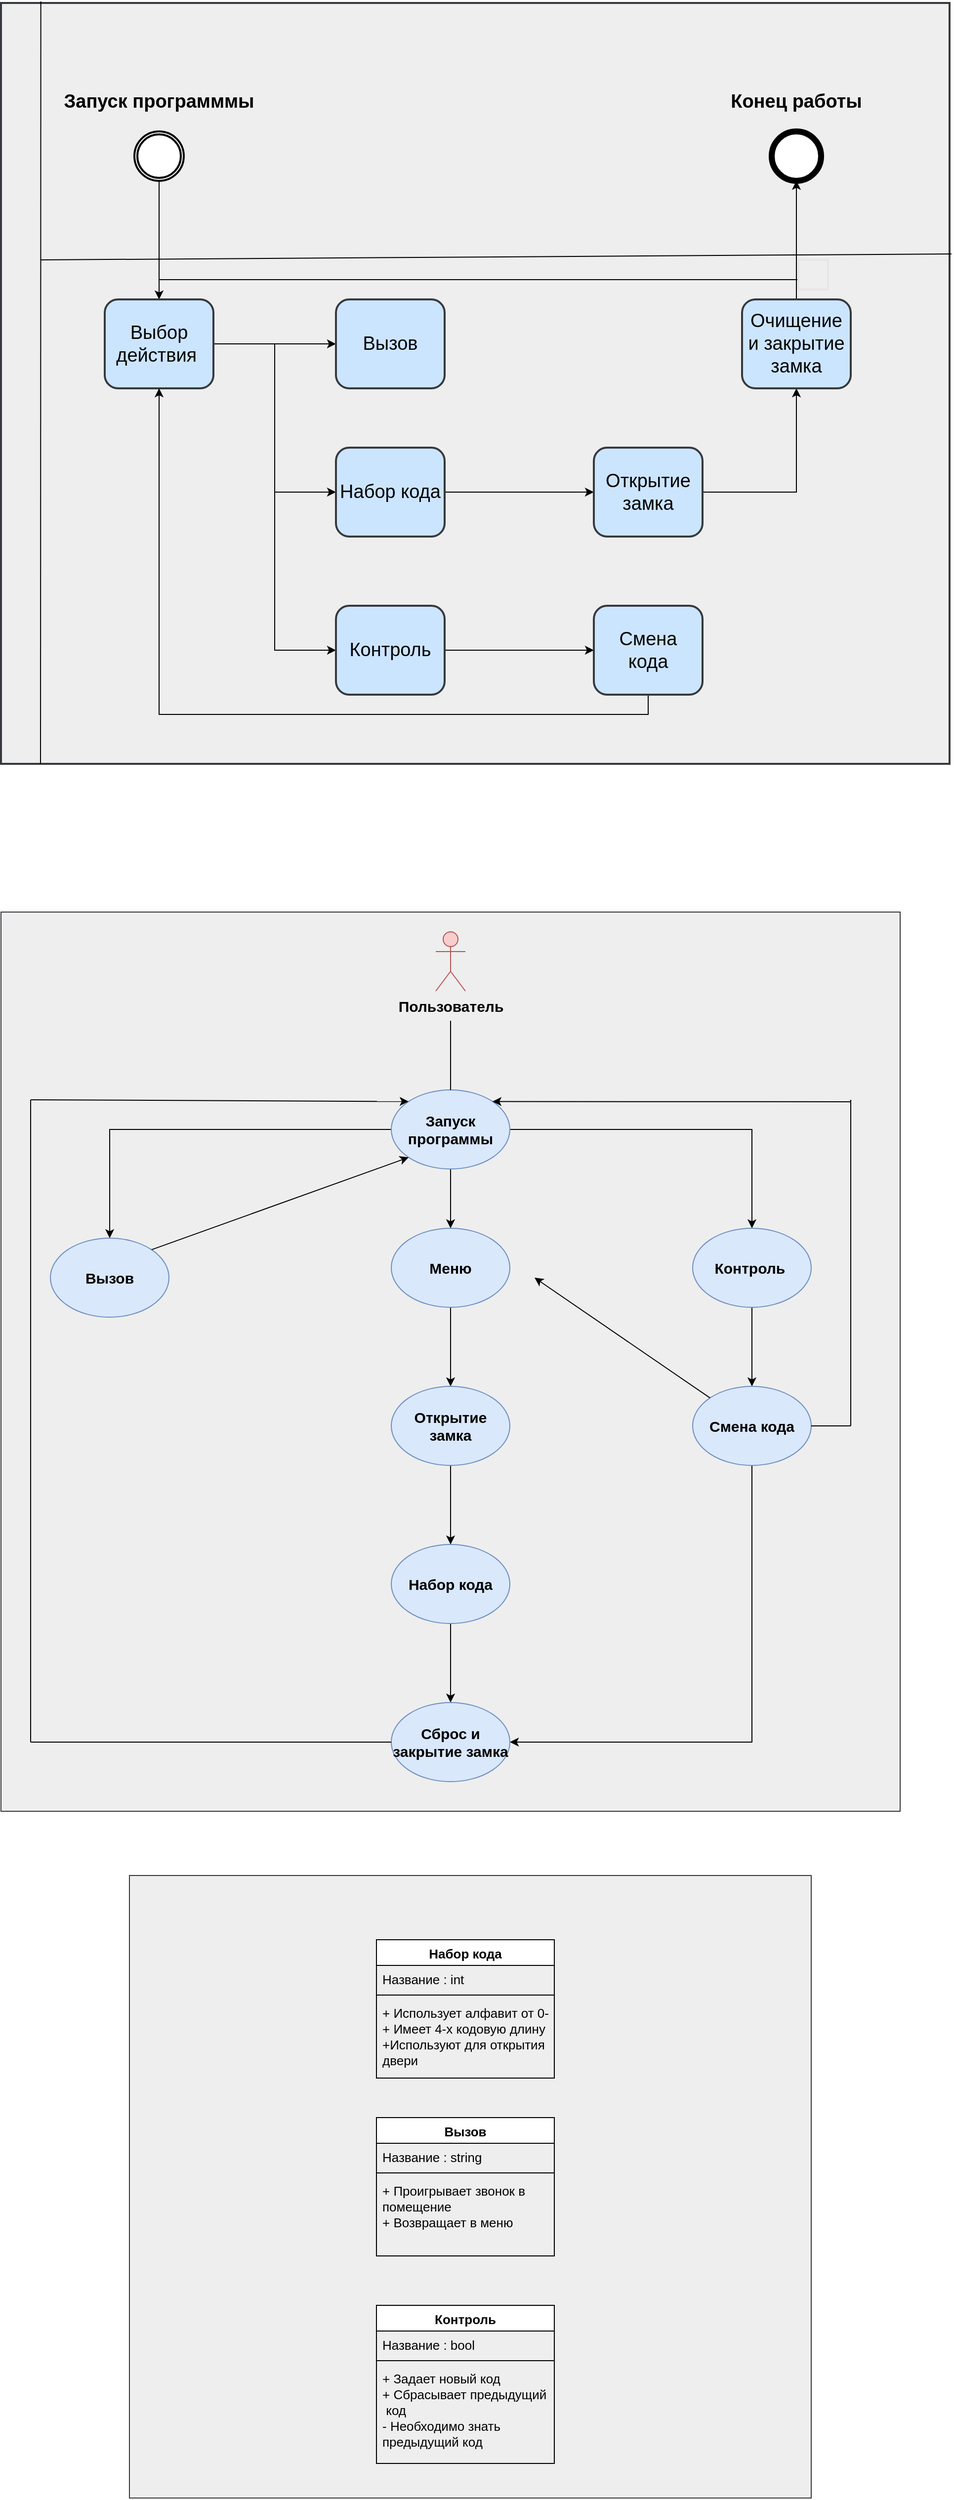 <mxfile version="13.7.9" type="device"><diagram id="k3PZT9S5lQ6wV3a78jD7" name="Страница 1"><mxGraphModel dx="1143" dy="2229" grid="1" gridSize="10" guides="1" tooltips="1" connect="1" arrows="1" fold="1" page="1" pageScale="1" pageWidth="827" pageHeight="1169" math="0" shadow="0"><root><mxCell id="0"/><mxCell id="1" parent="0"/><mxCell id="ylOJEotWb23TlnA-N8f--86" value="" style="rounded=0;whiteSpace=wrap;html=1;labelBackgroundColor=none;strokeWidth=2;fontSize=19;fillColor=#eeeeee;strokeColor=#36393d;" vertex="1" parent="1"><mxGeometry x="20" y="-930" width="960" height="770" as="geometry"/></mxCell><mxCell id="ylOJEotWb23TlnA-N8f--71" value="" style="rounded=0;whiteSpace=wrap;html=1;labelBackgroundColor=none;fontSize=15;fillColor=#eeeeee;strokeColor=#36393d;" vertex="1" parent="1"><mxGeometry x="150" y="965" width="690" height="630" as="geometry"/></mxCell><mxCell id="ylOJEotWb23TlnA-N8f--38" value="" style="rounded=0;whiteSpace=wrap;html=1;labelBackgroundColor=none;fontSize=15;fillColor=#eeeeee;strokeColor=#36393d;" vertex="1" parent="1"><mxGeometry x="20" y="-10" width="910" height="910" as="geometry"/></mxCell><mxCell id="ylOJEotWb23TlnA-N8f--1" value="Пользователь" style="shape=umlActor;verticalLabelPosition=bottom;verticalAlign=top;html=1;outlineConnect=0;fontSize=15;fontStyle=1;labelBackgroundColor=none;fillColor=#f8cecc;strokeColor=#b85450;" vertex="1" parent="1"><mxGeometry x="460" y="10" width="30" height="60" as="geometry"/></mxCell><mxCell id="ylOJEotWb23TlnA-N8f--12" style="edgeStyle=orthogonalEdgeStyle;rounded=0;orthogonalLoop=1;jettySize=auto;html=1;exitX=0.5;exitY=1;exitDx=0;exitDy=0;fontSize=15;" edge="1" parent="1" source="ylOJEotWb23TlnA-N8f--2" target="ylOJEotWb23TlnA-N8f--3"><mxGeometry relative="1" as="geometry"/></mxCell><mxCell id="ylOJEotWb23TlnA-N8f--18" style="edgeStyle=orthogonalEdgeStyle;rounded=0;orthogonalLoop=1;jettySize=auto;html=1;exitX=0;exitY=0.5;exitDx=0;exitDy=0;entryX=0.5;entryY=0;entryDx=0;entryDy=0;fontSize=15;" edge="1" parent="1" source="ylOJEotWb23TlnA-N8f--2" target="ylOJEotWb23TlnA-N8f--4"><mxGeometry relative="1" as="geometry"/></mxCell><mxCell id="ylOJEotWb23TlnA-N8f--20" style="edgeStyle=orthogonalEdgeStyle;rounded=0;orthogonalLoop=1;jettySize=auto;html=1;exitX=1;exitY=0.5;exitDx=0;exitDy=0;entryX=0.5;entryY=0;entryDx=0;entryDy=0;fontSize=15;" edge="1" parent="1" source="ylOJEotWb23TlnA-N8f--2" target="ylOJEotWb23TlnA-N8f--8"><mxGeometry relative="1" as="geometry"/></mxCell><mxCell id="ylOJEotWb23TlnA-N8f--2" value="Запуск программы" style="ellipse;whiteSpace=wrap;html=1;fontSize=15;fontStyle=1;labelBackgroundColor=none;fillColor=#dae8fc;strokeColor=#6c8ebf;" vertex="1" parent="1"><mxGeometry x="415" y="170" width="120" height="80" as="geometry"/></mxCell><mxCell id="ylOJEotWb23TlnA-N8f--13" style="edgeStyle=orthogonalEdgeStyle;rounded=0;orthogonalLoop=1;jettySize=auto;html=1;exitX=0.5;exitY=1;exitDx=0;exitDy=0;fontSize=15;entryX=0.5;entryY=0;entryDx=0;entryDy=0;" edge="1" parent="1" source="ylOJEotWb23TlnA-N8f--3" target="ylOJEotWb23TlnA-N8f--16"><mxGeometry relative="1" as="geometry"><mxPoint x="475" y="420" as="targetPoint"/></mxGeometry></mxCell><mxCell id="ylOJEotWb23TlnA-N8f--3" value="Меню" style="ellipse;whiteSpace=wrap;html=1;fontSize=15;fontStyle=1;labelBackgroundColor=none;fillColor=#dae8fc;strokeColor=#6c8ebf;" vertex="1" parent="1"><mxGeometry x="415" y="310" width="120" height="80" as="geometry"/></mxCell><mxCell id="ylOJEotWb23TlnA-N8f--4" value="Вызов" style="ellipse;whiteSpace=wrap;html=1;fontSize=15;fontStyle=1;labelBackgroundColor=none;fillColor=#dae8fc;strokeColor=#6c8ebf;" vertex="1" parent="1"><mxGeometry x="70" y="320" width="120" height="80" as="geometry"/></mxCell><mxCell id="ylOJEotWb23TlnA-N8f--14" style="edgeStyle=orthogonalEdgeStyle;rounded=0;orthogonalLoop=1;jettySize=auto;html=1;exitX=0.5;exitY=1;exitDx=0;exitDy=0;fontSize=15;" edge="1" parent="1" source="ylOJEotWb23TlnA-N8f--5" target="ylOJEotWb23TlnA-N8f--10"><mxGeometry relative="1" as="geometry"/></mxCell><mxCell id="ylOJEotWb23TlnA-N8f--5" value="Набор кода" style="ellipse;whiteSpace=wrap;html=1;fontSize=15;fontStyle=1;labelBackgroundColor=none;fillColor=#dae8fc;strokeColor=#6c8ebf;" vertex="1" parent="1"><mxGeometry x="415" y="630" width="120" height="80" as="geometry"/></mxCell><mxCell id="ylOJEotWb23TlnA-N8f--21" style="edgeStyle=orthogonalEdgeStyle;rounded=0;orthogonalLoop=1;jettySize=auto;html=1;exitX=0.5;exitY=1;exitDx=0;exitDy=0;entryX=0.5;entryY=0;entryDx=0;entryDy=0;fontSize=15;" edge="1" parent="1" source="ylOJEotWb23TlnA-N8f--8" target="ylOJEotWb23TlnA-N8f--9"><mxGeometry relative="1" as="geometry"/></mxCell><mxCell id="ylOJEotWb23TlnA-N8f--8" value="Контроль&amp;nbsp;" style="ellipse;whiteSpace=wrap;html=1;fontSize=15;fontStyle=1;labelBackgroundColor=none;fillColor=#dae8fc;strokeColor=#6c8ebf;" vertex="1" parent="1"><mxGeometry x="720" y="310" width="120" height="80" as="geometry"/></mxCell><mxCell id="ylOJEotWb23TlnA-N8f--22" style="edgeStyle=orthogonalEdgeStyle;rounded=0;orthogonalLoop=1;jettySize=auto;html=1;exitX=0.5;exitY=1;exitDx=0;exitDy=0;entryX=1;entryY=0.5;entryDx=0;entryDy=0;fontSize=15;" edge="1" parent="1" source="ylOJEotWb23TlnA-N8f--9" target="ylOJEotWb23TlnA-N8f--10"><mxGeometry relative="1" as="geometry"/></mxCell><mxCell id="ylOJEotWb23TlnA-N8f--9" value="Смена кода" style="ellipse;whiteSpace=wrap;html=1;fontSize=15;fontStyle=1;labelBackgroundColor=none;fillColor=#dae8fc;strokeColor=#6c8ebf;" vertex="1" parent="1"><mxGeometry x="720" y="470" width="120" height="80" as="geometry"/></mxCell><mxCell id="ylOJEotWb23TlnA-N8f--10" value="Сброс и закрытие замка" style="ellipse;whiteSpace=wrap;html=1;fontSize=15;fontStyle=1;labelBackgroundColor=none;fillColor=#dae8fc;strokeColor=#6c8ebf;" vertex="1" parent="1"><mxGeometry x="415" y="790" width="120" height="80" as="geometry"/></mxCell><mxCell id="ylOJEotWb23TlnA-N8f--11" value="" style="endArrow=none;html=1;fontSize=15;entryX=0.5;entryY=0;entryDx=0;entryDy=0;" edge="1" parent="1" target="ylOJEotWb23TlnA-N8f--2"><mxGeometry width="50" height="50" relative="1" as="geometry"><mxPoint x="475" y="100" as="sourcePoint"/><mxPoint x="500" y="290" as="targetPoint"/></mxGeometry></mxCell><mxCell id="ylOJEotWb23TlnA-N8f--17" style="edgeStyle=orthogonalEdgeStyle;rounded=0;orthogonalLoop=1;jettySize=auto;html=1;exitX=0.5;exitY=1;exitDx=0;exitDy=0;entryX=0.5;entryY=0;entryDx=0;entryDy=0;fontSize=15;" edge="1" parent="1" source="ylOJEotWb23TlnA-N8f--16" target="ylOJEotWb23TlnA-N8f--5"><mxGeometry relative="1" as="geometry"/></mxCell><mxCell id="ylOJEotWb23TlnA-N8f--16" value="Открытие замка" style="ellipse;whiteSpace=wrap;html=1;fontSize=15;fontStyle=1;labelBackgroundColor=none;fillColor=#dae8fc;strokeColor=#6c8ebf;" vertex="1" parent="1"><mxGeometry x="415" y="470" width="120" height="80" as="geometry"/></mxCell><mxCell id="ylOJEotWb23TlnA-N8f--24" value="" style="endArrow=classic;html=1;fontSize=15;exitX=1;exitY=0;exitDx=0;exitDy=0;entryX=0;entryY=1;entryDx=0;entryDy=0;" edge="1" parent="1" source="ylOJEotWb23TlnA-N8f--4" target="ylOJEotWb23TlnA-N8f--2"><mxGeometry width="50" height="50" relative="1" as="geometry"><mxPoint x="210" y="390" as="sourcePoint"/><mxPoint x="172" y="230" as="targetPoint"/></mxGeometry></mxCell><mxCell id="ylOJEotWb23TlnA-N8f--25" value="" style="endArrow=classic;html=1;fontSize=15;exitX=0;exitY=0;exitDx=0;exitDy=0;" edge="1" parent="1" source="ylOJEotWb23TlnA-N8f--9"><mxGeometry width="50" height="50" relative="1" as="geometry"><mxPoint x="510" y="410" as="sourcePoint"/><mxPoint x="560" y="360" as="targetPoint"/></mxGeometry></mxCell><mxCell id="ylOJEotWb23TlnA-N8f--31" value="" style="endArrow=none;html=1;fontSize=15;entryX=0;entryY=0.5;entryDx=0;entryDy=0;" edge="1" parent="1" target="ylOJEotWb23TlnA-N8f--10"><mxGeometry width="50" height="50" relative="1" as="geometry"><mxPoint x="50" y="830" as="sourcePoint"/><mxPoint x="190" y="730" as="targetPoint"/></mxGeometry></mxCell><mxCell id="ylOJEotWb23TlnA-N8f--32" value="" style="endArrow=none;html=1;fontSize=15;" edge="1" parent="1"><mxGeometry width="50" height="50" relative="1" as="geometry"><mxPoint x="50" y="830" as="sourcePoint"/><mxPoint x="50" y="180" as="targetPoint"/></mxGeometry></mxCell><mxCell id="ylOJEotWb23TlnA-N8f--34" value="" style="endArrow=classic;html=1;fontSize=15;entryX=0;entryY=0;entryDx=0;entryDy=0;" edge="1" parent="1" target="ylOJEotWb23TlnA-N8f--2"><mxGeometry width="50" height="50" relative="1" as="geometry"><mxPoint x="50" y="180" as="sourcePoint"/><mxPoint x="130" y="130" as="targetPoint"/></mxGeometry></mxCell><mxCell id="ylOJEotWb23TlnA-N8f--35" value="" style="endArrow=none;html=1;fontSize=15;exitX=1;exitY=0.5;exitDx=0;exitDy=0;" edge="1" parent="1" source="ylOJEotWb23TlnA-N8f--9"><mxGeometry width="50" height="50" relative="1" as="geometry"><mxPoint x="870" y="530" as="sourcePoint"/><mxPoint x="880" y="510" as="targetPoint"/></mxGeometry></mxCell><mxCell id="ylOJEotWb23TlnA-N8f--36" value="" style="endArrow=none;html=1;fontSize=15;" edge="1" parent="1"><mxGeometry width="50" height="50" relative="1" as="geometry"><mxPoint x="880" y="510" as="sourcePoint"/><mxPoint x="880" y="180" as="targetPoint"/></mxGeometry></mxCell><mxCell id="ylOJEotWb23TlnA-N8f--37" value="" style="endArrow=classic;html=1;fontSize=15;entryX=1;entryY=0;entryDx=0;entryDy=0;" edge="1" parent="1" target="ylOJEotWb23TlnA-N8f--2"><mxGeometry width="50" height="50" relative="1" as="geometry"><mxPoint x="880" y="182" as="sourcePoint"/><mxPoint x="920" y="120" as="targetPoint"/></mxGeometry></mxCell><mxCell id="ylOJEotWb23TlnA-N8f--51" value="Набор кода" style="swimlane;fontStyle=1;align=center;verticalAlign=top;childLayout=stackLayout;horizontal=1;startSize=26;horizontalStack=0;resizeParent=1;resizeParentMax=0;resizeLast=0;collapsible=1;marginBottom=0;labelBackgroundColor=none;fontSize=13;" vertex="1" parent="1"><mxGeometry x="400" y="1030" width="180" height="140" as="geometry"/></mxCell><mxCell id="ylOJEotWb23TlnA-N8f--52" value="Название : int" style="text;align=left;verticalAlign=top;spacingLeft=4;spacingRight=4;overflow=hidden;rotatable=0;points=[[0,0.5],[1,0.5]];portConstraint=eastwest;fontSize=13;" vertex="1" parent="ylOJEotWb23TlnA-N8f--51"><mxGeometry y="26" width="180" height="26" as="geometry"/></mxCell><mxCell id="ylOJEotWb23TlnA-N8f--53" value="" style="line;strokeWidth=1;align=left;verticalAlign=middle;spacingTop=-1;spacingLeft=3;spacingRight=3;rotatable=0;labelPosition=right;points=[];portConstraint=eastwest;fontSize=13;" vertex="1" parent="ylOJEotWb23TlnA-N8f--51"><mxGeometry y="52" width="180" height="8" as="geometry"/></mxCell><mxCell id="ylOJEotWb23TlnA-N8f--54" value="+ Использует алфавит от 0-9&#10;+ Имеет 4-х кодовую длину&#10;+Используют для открытия &#10;двери " style="text;align=left;verticalAlign=top;spacingLeft=4;spacingRight=4;overflow=hidden;rotatable=0;points=[[0,0.5],[1,0.5]];portConstraint=eastwest;fontSize=13;" vertex="1" parent="ylOJEotWb23TlnA-N8f--51"><mxGeometry y="60" width="180" height="80" as="geometry"/></mxCell><mxCell id="ylOJEotWb23TlnA-N8f--63" value="Вызов" style="swimlane;fontStyle=1;align=center;verticalAlign=top;childLayout=stackLayout;horizontal=1;startSize=26;horizontalStack=0;resizeParent=1;resizeParentMax=0;resizeLast=0;collapsible=1;marginBottom=0;labelBackgroundColor=none;fontSize=13;" vertex="1" parent="1"><mxGeometry x="400" y="1210" width="180" height="140" as="geometry"/></mxCell><mxCell id="ylOJEotWb23TlnA-N8f--64" value="Название : string" style="text;align=left;verticalAlign=top;spacingLeft=4;spacingRight=4;overflow=hidden;rotatable=0;points=[[0,0.5],[1,0.5]];portConstraint=eastwest;fontSize=13;" vertex="1" parent="ylOJEotWb23TlnA-N8f--63"><mxGeometry y="26" width="180" height="26" as="geometry"/></mxCell><mxCell id="ylOJEotWb23TlnA-N8f--65" value="" style="line;strokeWidth=1;align=left;verticalAlign=middle;spacingTop=-1;spacingLeft=3;spacingRight=3;rotatable=0;labelPosition=right;points=[];portConstraint=eastwest;fontSize=13;" vertex="1" parent="ylOJEotWb23TlnA-N8f--63"><mxGeometry y="52" width="180" height="8" as="geometry"/></mxCell><mxCell id="ylOJEotWb23TlnA-N8f--66" value="+ Проигрывает звонок в &#10;помещение&#10;+ Возвращает в меню" style="text;align=left;verticalAlign=top;spacingLeft=4;spacingRight=4;overflow=hidden;rotatable=0;points=[[0,0.5],[1,0.5]];portConstraint=eastwest;fontSize=13;" vertex="1" parent="ylOJEotWb23TlnA-N8f--63"><mxGeometry y="60" width="180" height="80" as="geometry"/></mxCell><mxCell id="ylOJEotWb23TlnA-N8f--67" value="Контроль" style="swimlane;fontStyle=1;align=center;verticalAlign=top;childLayout=stackLayout;horizontal=1;startSize=26;horizontalStack=0;resizeParent=1;resizeParentMax=0;resizeLast=0;collapsible=1;marginBottom=0;labelBackgroundColor=none;fontSize=13;" vertex="1" parent="1"><mxGeometry x="400" y="1400" width="180" height="160" as="geometry"/></mxCell><mxCell id="ylOJEotWb23TlnA-N8f--68" value="Название : bool" style="text;align=left;verticalAlign=top;spacingLeft=4;spacingRight=4;overflow=hidden;rotatable=0;points=[[0,0.5],[1,0.5]];portConstraint=eastwest;fontSize=13;" vertex="1" parent="ylOJEotWb23TlnA-N8f--67"><mxGeometry y="26" width="180" height="26" as="geometry"/></mxCell><mxCell id="ylOJEotWb23TlnA-N8f--69" value="" style="line;strokeWidth=1;align=left;verticalAlign=middle;spacingTop=-1;spacingLeft=3;spacingRight=3;rotatable=0;labelPosition=right;points=[];portConstraint=eastwest;fontSize=13;" vertex="1" parent="ylOJEotWb23TlnA-N8f--67"><mxGeometry y="52" width="180" height="8" as="geometry"/></mxCell><mxCell id="ylOJEotWb23TlnA-N8f--70" value="+ Задает новый код&#10;+ Сбрасывает предыдущий&#10; код&#10;- Необходимо знать &#10;предыдущий код" style="text;align=left;verticalAlign=top;spacingLeft=4;spacingRight=4;overflow=hidden;rotatable=0;points=[[0,0.5],[1,0.5]];portConstraint=eastwest;fontSize=13;" vertex="1" parent="ylOJEotWb23TlnA-N8f--67"><mxGeometry y="60" width="180" height="100" as="geometry"/></mxCell><mxCell id="ylOJEotWb23TlnA-N8f--72" value="Запуск программмы" style="text;html=1;strokeColor=none;fillColor=none;align=center;verticalAlign=middle;whiteSpace=wrap;rounded=0;labelBackgroundColor=none;fontSize=19;fontStyle=1" vertex="1" parent="1"><mxGeometry x="70" y="-840" width="220" height="20" as="geometry"/></mxCell><mxCell id="ylOJEotWb23TlnA-N8f--73" value="Конец работы" style="text;html=1;strokeColor=none;fillColor=none;align=center;verticalAlign=middle;whiteSpace=wrap;rounded=0;labelBackgroundColor=none;fontSize=19;fontStyle=1" vertex="1" parent="1"><mxGeometry x="755" y="-840" width="140" height="20" as="geometry"/></mxCell><mxCell id="ylOJEotWb23TlnA-N8f--75" value="" style="shape=mxgraph.bpmn.shape;html=1;verticalLabelPosition=bottom;labelBackgroundColor=#ffffff;verticalAlign=top;align=center;perimeter=ellipsePerimeter;outlineConnect=0;outline=end;symbol=general;strokeWidth=2;fontSize=14;" vertex="1" parent="1"><mxGeometry x="800" y="-800" width="50" height="50" as="geometry"/></mxCell><mxCell id="ylOJEotWb23TlnA-N8f--94" style="edgeStyle=orthogonalEdgeStyle;rounded=0;orthogonalLoop=1;jettySize=auto;html=1;exitX=0.5;exitY=1;exitDx=0;exitDy=0;fontSize=19;" edge="1" parent="1" source="ylOJEotWb23TlnA-N8f--77" target="ylOJEotWb23TlnA-N8f--78"><mxGeometry relative="1" as="geometry"/></mxCell><mxCell id="ylOJEotWb23TlnA-N8f--77" value="" style="shape=mxgraph.bpmn.shape;html=1;verticalLabelPosition=bottom;labelBackgroundColor=#ffffff;verticalAlign=top;align=center;perimeter=ellipsePerimeter;outlineConnect=0;outline=throwing;symbol=general;strokeWidth=2;fontSize=19;" vertex="1" parent="1"><mxGeometry x="155" y="-800" width="50" height="50" as="geometry"/></mxCell><mxCell id="ylOJEotWb23TlnA-N8f--95" style="edgeStyle=orthogonalEdgeStyle;rounded=0;orthogonalLoop=1;jettySize=auto;html=1;exitX=1;exitY=0.5;exitDx=0;exitDy=0;fontSize=19;" edge="1" parent="1" source="ylOJEotWb23TlnA-N8f--78" target="ylOJEotWb23TlnA-N8f--79"><mxGeometry relative="1" as="geometry"><Array as="points"><mxPoint x="270" y="-585"/><mxPoint x="270" y="-585"/></Array></mxGeometry></mxCell><mxCell id="ylOJEotWb23TlnA-N8f--98" style="edgeStyle=orthogonalEdgeStyle;rounded=0;orthogonalLoop=1;jettySize=auto;html=1;exitX=1;exitY=0.5;exitDx=0;exitDy=0;entryX=0;entryY=0.5;entryDx=0;entryDy=0;fontSize=19;" edge="1" parent="1" source="ylOJEotWb23TlnA-N8f--78" target="ylOJEotWb23TlnA-N8f--80"><mxGeometry relative="1" as="geometry"/></mxCell><mxCell id="ylOJEotWb23TlnA-N8f--100" style="edgeStyle=orthogonalEdgeStyle;rounded=0;orthogonalLoop=1;jettySize=auto;html=1;exitX=1;exitY=0.5;exitDx=0;exitDy=0;entryX=0;entryY=0.5;entryDx=0;entryDy=0;fontSize=19;" edge="1" parent="1" source="ylOJEotWb23TlnA-N8f--78" target="ylOJEotWb23TlnA-N8f--81"><mxGeometry relative="1" as="geometry"/></mxCell><mxCell id="ylOJEotWb23TlnA-N8f--78" value="Выбор действия&amp;nbsp;" style="rounded=1;whiteSpace=wrap;html=1;labelBackgroundColor=none;strokeWidth=2;fontSize=19;fillColor=#cce5ff;strokeColor=#36393d;" vertex="1" parent="1"><mxGeometry x="125" y="-630" width="110" height="90" as="geometry"/></mxCell><mxCell id="ylOJEotWb23TlnA-N8f--79" value="Вызов" style="rounded=1;whiteSpace=wrap;html=1;labelBackgroundColor=none;strokeWidth=2;fontSize=19;fillColor=#cce5ff;strokeColor=#36393d;" vertex="1" parent="1"><mxGeometry x="359" y="-630" width="110" height="90" as="geometry"/></mxCell><mxCell id="ylOJEotWb23TlnA-N8f--102" style="edgeStyle=orthogonalEdgeStyle;rounded=0;orthogonalLoop=1;jettySize=auto;html=1;exitX=1;exitY=0.5;exitDx=0;exitDy=0;entryX=0;entryY=0.5;entryDx=0;entryDy=0;fontSize=19;" edge="1" parent="1" source="ylOJEotWb23TlnA-N8f--80" target="ylOJEotWb23TlnA-N8f--82"><mxGeometry relative="1" as="geometry"/></mxCell><mxCell id="ylOJEotWb23TlnA-N8f--80" value="Набор кода" style="rounded=1;whiteSpace=wrap;html=1;labelBackgroundColor=none;strokeWidth=2;fontSize=19;fillColor=#cce5ff;strokeColor=#36393d;" vertex="1" parent="1"><mxGeometry x="359" y="-480" width="110" height="90" as="geometry"/></mxCell><mxCell id="ylOJEotWb23TlnA-N8f--101" style="edgeStyle=orthogonalEdgeStyle;rounded=0;orthogonalLoop=1;jettySize=auto;html=1;exitX=1;exitY=0.5;exitDx=0;exitDy=0;entryX=0;entryY=0.5;entryDx=0;entryDy=0;fontSize=19;" edge="1" parent="1" source="ylOJEotWb23TlnA-N8f--81" target="ylOJEotWb23TlnA-N8f--83"><mxGeometry relative="1" as="geometry"/></mxCell><mxCell id="ylOJEotWb23TlnA-N8f--81" value="Контроль" style="rounded=1;whiteSpace=wrap;html=1;labelBackgroundColor=none;strokeWidth=2;fontSize=19;fillColor=#cce5ff;strokeColor=#36393d;" vertex="1" parent="1"><mxGeometry x="359" y="-320" width="110" height="90" as="geometry"/></mxCell><mxCell id="ylOJEotWb23TlnA-N8f--104" style="edgeStyle=orthogonalEdgeStyle;rounded=0;orthogonalLoop=1;jettySize=auto;html=1;exitX=1;exitY=0.5;exitDx=0;exitDy=0;entryX=0.5;entryY=1;entryDx=0;entryDy=0;fontSize=19;" edge="1" parent="1" source="ylOJEotWb23TlnA-N8f--82" target="ylOJEotWb23TlnA-N8f--84"><mxGeometry relative="1" as="geometry"/></mxCell><mxCell id="ylOJEotWb23TlnA-N8f--82" value="Открытие&lt;br&gt;замка" style="rounded=1;whiteSpace=wrap;html=1;labelBackgroundColor=none;strokeWidth=2;fontSize=19;fillColor=#cce5ff;strokeColor=#36393d;" vertex="1" parent="1"><mxGeometry x="620" y="-480" width="110" height="90" as="geometry"/></mxCell><mxCell id="ylOJEotWb23TlnA-N8f--96" style="edgeStyle=orthogonalEdgeStyle;rounded=0;orthogonalLoop=1;jettySize=auto;html=1;exitX=0.5;exitY=1;exitDx=0;exitDy=0;entryX=0.5;entryY=1;entryDx=0;entryDy=0;fontSize=19;" edge="1" parent="1" source="ylOJEotWb23TlnA-N8f--83" target="ylOJEotWb23TlnA-N8f--78"><mxGeometry relative="1" as="geometry"/></mxCell><mxCell id="ylOJEotWb23TlnA-N8f--83" value="Смена&lt;br&gt;кода" style="rounded=1;whiteSpace=wrap;html=1;labelBackgroundColor=none;strokeWidth=2;fontSize=19;fillColor=#cce5ff;strokeColor=#36393d;" vertex="1" parent="1"><mxGeometry x="620" y="-320" width="110" height="90" as="geometry"/></mxCell><mxCell id="ylOJEotWb23TlnA-N8f--105" style="edgeStyle=orthogonalEdgeStyle;rounded=0;orthogonalLoop=1;jettySize=auto;html=1;exitX=0.5;exitY=0;exitDx=0;exitDy=0;fontSize=19;" edge="1" parent="1" source="ylOJEotWb23TlnA-N8f--84" target="ylOJEotWb23TlnA-N8f--75"><mxGeometry relative="1" as="geometry"/></mxCell><mxCell id="ylOJEotWb23TlnA-N8f--84" value="Очищение и закрытие замка" style="rounded=1;whiteSpace=wrap;html=1;labelBackgroundColor=none;strokeWidth=2;fontSize=19;fillColor=#cce5ff;strokeColor=#36393d;" vertex="1" parent="1"><mxGeometry x="770" y="-630" width="110" height="90" as="geometry"/></mxCell><mxCell id="ylOJEotWb23TlnA-N8f--91" value="" style="endArrow=none;html=1;fontSize=19;entryX=0.042;entryY=-0.002;entryDx=0;entryDy=0;entryPerimeter=0;" edge="1" parent="1" target="ylOJEotWb23TlnA-N8f--86"><mxGeometry width="50" height="50" relative="1" as="geometry"><mxPoint x="60" y="-160" as="sourcePoint"/><mxPoint x="90" y="-900" as="targetPoint"/></mxGeometry></mxCell><mxCell id="ylOJEotWb23TlnA-N8f--93" value="" style="endArrow=none;html=1;fontSize=19;" edge="1" parent="1"><mxGeometry width="50" height="50" relative="1" as="geometry"><mxPoint x="60" y="-670" as="sourcePoint"/><mxPoint x="982" y="-676" as="targetPoint"/></mxGeometry></mxCell><mxCell id="ylOJEotWb23TlnA-N8f--106" value="" style="endArrow=none;html=1;fontSize=19;" edge="1" parent="1"><mxGeometry width="50" height="50" relative="1" as="geometry"><mxPoint x="180" y="-650" as="sourcePoint"/><mxPoint x="830" y="-650" as="targetPoint"/></mxGeometry></mxCell><mxCell id="ylOJEotWb23TlnA-N8f--107" value="" style="whiteSpace=wrap;html=1;aspect=fixed;labelBackgroundColor=#ffffff;strokeWidth=2;fontSize=19;labelBorderColor=#FFFFFF;fillColor=#eeeeee;strokeColor=#E6E6E6;" vertex="1" parent="1"><mxGeometry x="827" y="-670" width="30" height="30" as="geometry"/></mxCell></root></mxGraphModel></diagram></mxfile>